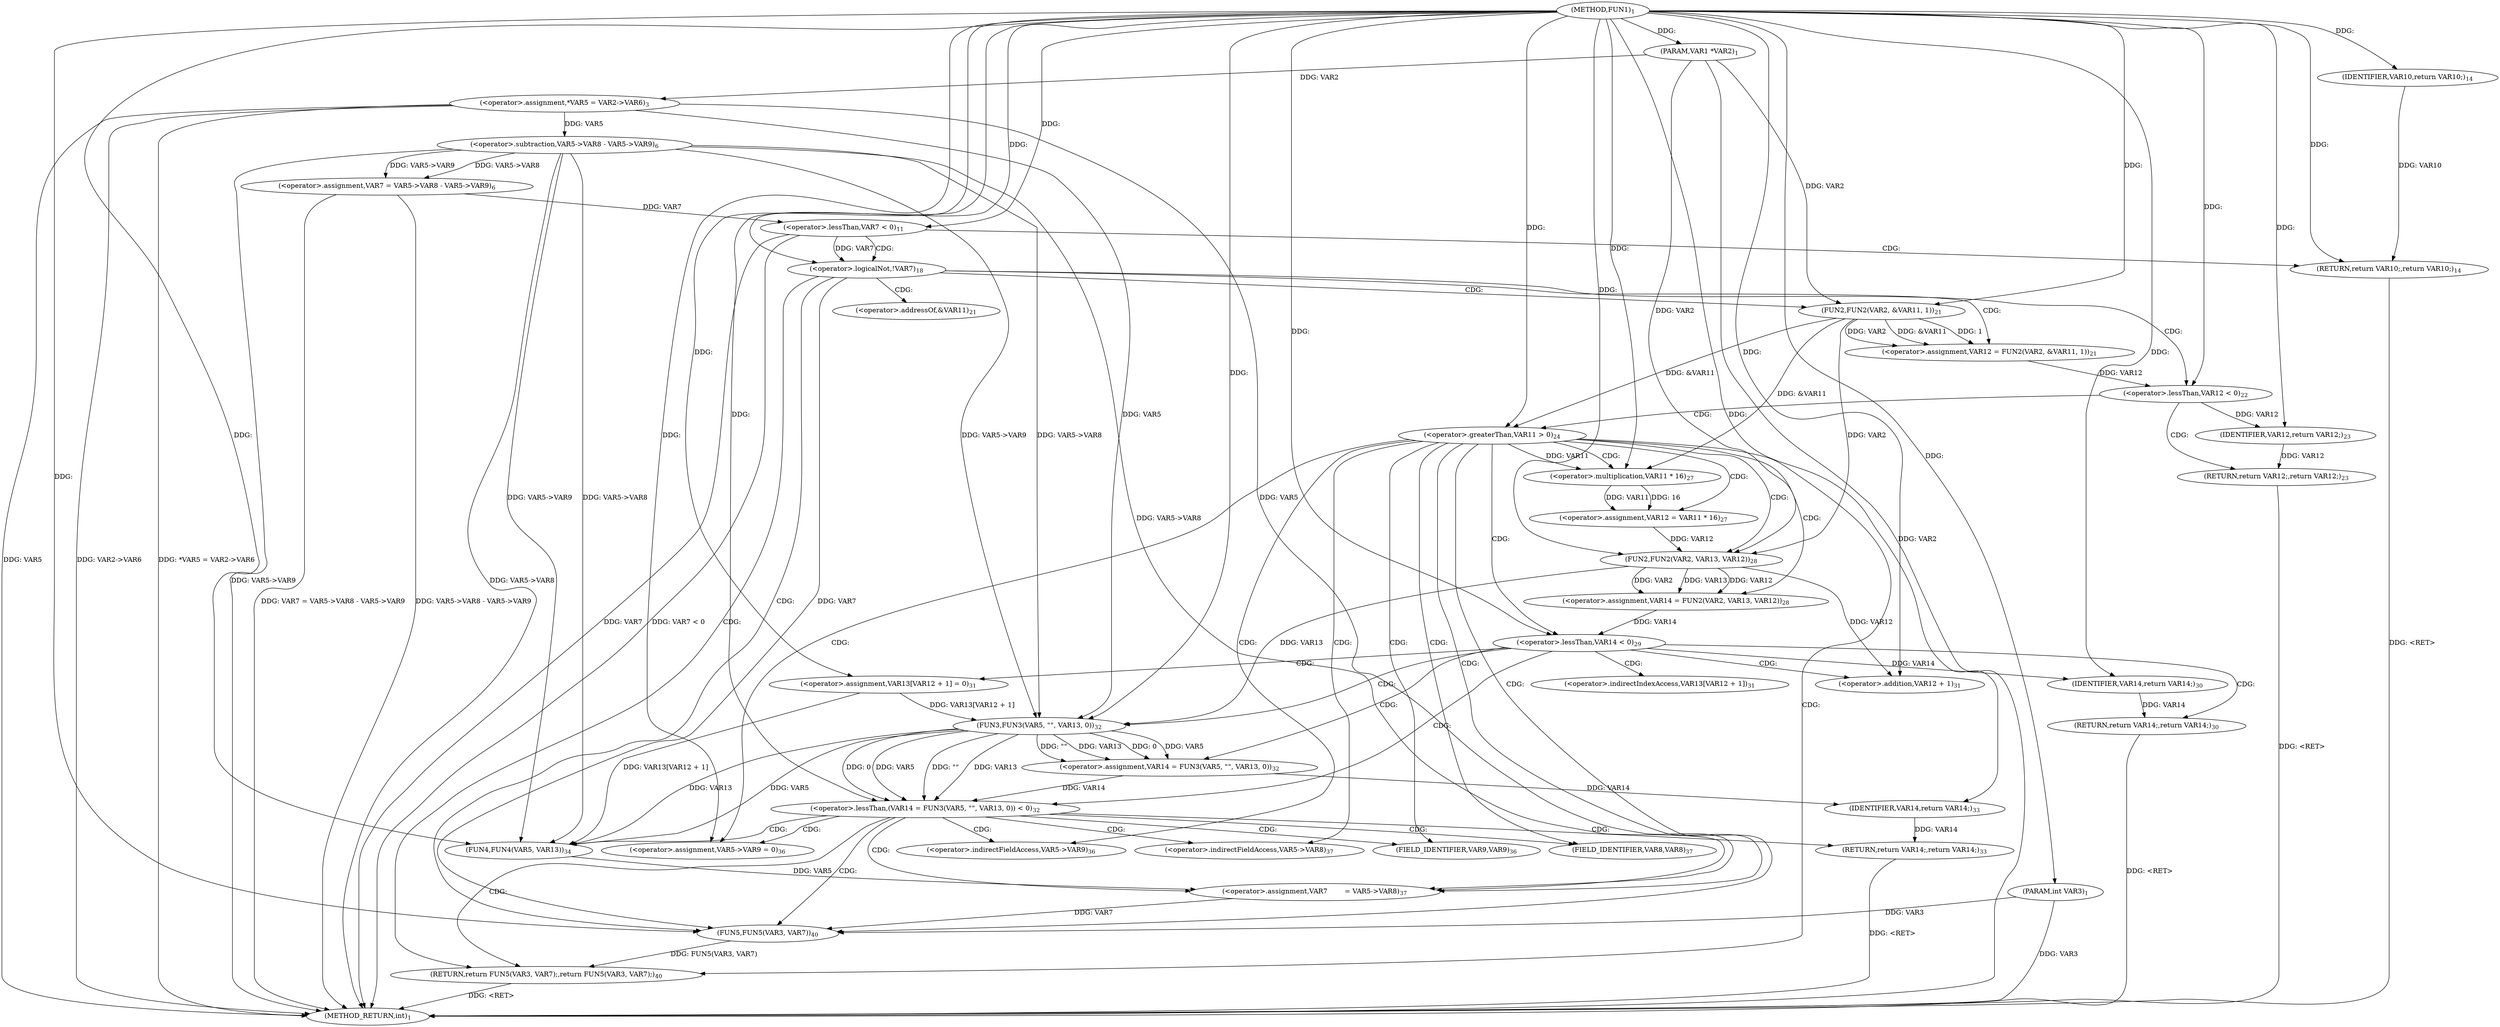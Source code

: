 digraph "FUN1" {  
"8" [label = <(METHOD,FUN1)<SUB>1</SUB>> ]
"117" [label = <(METHOD_RETURN,int)<SUB>1</SUB>> ]
"9" [label = <(PARAM,VAR1 *VAR2)<SUB>1</SUB>> ]
"10" [label = <(PARAM,int VAR3)<SUB>1</SUB>> ]
"13" [label = <(&lt;operator&gt;.assignment,*VAR5 = VAR2-&gt;VAR6)<SUB>3</SUB>> ]
"19" [label = <(&lt;operator&gt;.assignment,VAR7 = VAR5-&gt;VAR8 - VAR5-&gt;VAR9)<SUB>6</SUB>> ]
"113" [label = <(RETURN,return FUN5(VAR3, VAR7);,return FUN5(VAR3, VAR7);)<SUB>40</SUB>> ]
"29" [label = <(&lt;operator&gt;.lessThan,VAR7 &lt; 0)<SUB>11</SUB>> ]
"36" [label = <(&lt;operator&gt;.logicalNot,!VAR7)<SUB>18</SUB>> ]
"114" [label = <(FUN5,FUN5(VAR3, VAR7))<SUB>40</SUB>> ]
"21" [label = <(&lt;operator&gt;.subtraction,VAR5-&gt;VAR8 - VAR5-&gt;VAR9)<SUB>6</SUB>> ]
"33" [label = <(RETURN,return VAR10;,return VAR10;)<SUB>14</SUB>> ]
"41" [label = <(&lt;operator&gt;.assignment,VAR12 = FUN2(VAR2, &amp;VAR11, 1))<SUB>21</SUB>> ]
"103" [label = <(&lt;operator&gt;.assignment,VAR5-&gt;VAR9 = 0)<SUB>36</SUB>> ]
"108" [label = <(&lt;operator&gt;.assignment,VAR7        = VAR5-&gt;VAR8)<SUB>37</SUB>> ]
"34" [label = <(IDENTIFIER,VAR10,return VAR10;)<SUB>14</SUB>> ]
"49" [label = <(&lt;operator&gt;.lessThan,VAR12 &lt; 0)<SUB>22</SUB>> ]
"56" [label = <(&lt;operator&gt;.greaterThan,VAR11 &gt; 0)<SUB>24</SUB>> ]
"43" [label = <(FUN2,FUN2(VAR2, &amp;VAR11, 1))<SUB>21</SUB>> ]
"53" [label = <(RETURN,return VAR12;,return VAR12;)<SUB>23</SUB>> ]
"62" [label = <(&lt;operator&gt;.assignment,VAR12 = VAR11 * 16)<SUB>27</SUB>> ]
"67" [label = <(&lt;operator&gt;.assignment,VAR14 = FUN2(VAR2, VAR13, VAR12))<SUB>28</SUB>> ]
"80" [label = <(&lt;operator&gt;.assignment,VAR13[VAR12 + 1] = 0)<SUB>31</SUB>> ]
"100" [label = <(FUN4,FUN4(VAR5, VAR13))<SUB>34</SUB>> ]
"54" [label = <(IDENTIFIER,VAR12,return VAR12;)<SUB>23</SUB>> ]
"74" [label = <(&lt;operator&gt;.lessThan,VAR14 &lt; 0)<SUB>29</SUB>> ]
"88" [label = <(&lt;operator&gt;.lessThan,(VAR14 = FUN3(VAR5, &quot;&quot;, VAR13, 0)) &lt; 0)<SUB>32</SUB>> ]
"64" [label = <(&lt;operator&gt;.multiplication,VAR11 * 16)<SUB>27</SUB>> ]
"69" [label = <(FUN2,FUN2(VAR2, VAR13, VAR12))<SUB>28</SUB>> ]
"78" [label = <(RETURN,return VAR14;,return VAR14;)<SUB>30</SUB>> ]
"98" [label = <(RETURN,return VAR14;,return VAR14;)<SUB>33</SUB>> ]
"79" [label = <(IDENTIFIER,VAR14,return VAR14;)<SUB>30</SUB>> ]
"83" [label = <(&lt;operator&gt;.addition,VAR12 + 1)<SUB>31</SUB>> ]
"89" [label = <(&lt;operator&gt;.assignment,VAR14 = FUN3(VAR5, &quot;&quot;, VAR13, 0))<SUB>32</SUB>> ]
"99" [label = <(IDENTIFIER,VAR14,return VAR14;)<SUB>33</SUB>> ]
"91" [label = <(FUN3,FUN3(VAR5, &quot;&quot;, VAR13, 0))<SUB>32</SUB>> ]
"104" [label = <(&lt;operator&gt;.indirectFieldAccess,VAR5-&gt;VAR9)<SUB>36</SUB>> ]
"110" [label = <(&lt;operator&gt;.indirectFieldAccess,VAR5-&gt;VAR8)<SUB>37</SUB>> ]
"45" [label = <(&lt;operator&gt;.addressOf,&amp;VAR11)<SUB>21</SUB>> ]
"106" [label = <(FIELD_IDENTIFIER,VAR9,VAR9)<SUB>36</SUB>> ]
"112" [label = <(FIELD_IDENTIFIER,VAR8,VAR8)<SUB>37</SUB>> ]
"81" [label = <(&lt;operator&gt;.indirectIndexAccess,VAR13[VAR12 + 1])<SUB>31</SUB>> ]
  "33" -> "117"  [ label = "DDG: &lt;RET&gt;"] 
  "78" -> "117"  [ label = "DDG: &lt;RET&gt;"] 
  "113" -> "117"  [ label = "DDG: &lt;RET&gt;"] 
  "98" -> "117"  [ label = "DDG: &lt;RET&gt;"] 
  "53" -> "117"  [ label = "DDG: &lt;RET&gt;"] 
  "9" -> "117"  [ label = "DDG: VAR2"] 
  "10" -> "117"  [ label = "DDG: VAR3"] 
  "13" -> "117"  [ label = "DDG: VAR5"] 
  "13" -> "117"  [ label = "DDG: VAR2-&gt;VAR6"] 
  "13" -> "117"  [ label = "DDG: *VAR5 = VAR2-&gt;VAR6"] 
  "21" -> "117"  [ label = "DDG: VAR5-&gt;VAR8"] 
  "21" -> "117"  [ label = "DDG: VAR5-&gt;VAR9"] 
  "19" -> "117"  [ label = "DDG: VAR5-&gt;VAR8 - VAR5-&gt;VAR9"] 
  "19" -> "117"  [ label = "DDG: VAR7 = VAR5-&gt;VAR8 - VAR5-&gt;VAR9"] 
  "29" -> "117"  [ label = "DDG: VAR7"] 
  "29" -> "117"  [ label = "DDG: VAR7 &lt; 0"] 
  "8" -> "9"  [ label = "DDG: "] 
  "8" -> "10"  [ label = "DDG: "] 
  "9" -> "13"  [ label = "DDG: VAR2"] 
  "21" -> "19"  [ label = "DDG: VAR5-&gt;VAR8"] 
  "21" -> "19"  [ label = "DDG: VAR5-&gt;VAR9"] 
  "114" -> "113"  [ label = "DDG: FUN5(VAR3, VAR7)"] 
  "13" -> "21"  [ label = "DDG: VAR5"] 
  "19" -> "29"  [ label = "DDG: VAR7"] 
  "8" -> "29"  [ label = "DDG: "] 
  "34" -> "33"  [ label = "DDG: VAR10"] 
  "8" -> "33"  [ label = "DDG: "] 
  "29" -> "36"  [ label = "DDG: VAR7"] 
  "8" -> "36"  [ label = "DDG: "] 
  "43" -> "41"  [ label = "DDG: VAR2"] 
  "43" -> "41"  [ label = "DDG: &amp;VAR11"] 
  "43" -> "41"  [ label = "DDG: 1"] 
  "8" -> "103"  [ label = "DDG: "] 
  "13" -> "108"  [ label = "DDG: VAR5"] 
  "21" -> "108"  [ label = "DDG: VAR5-&gt;VAR8"] 
  "100" -> "108"  [ label = "DDG: VAR5"] 
  "10" -> "114"  [ label = "DDG: VAR3"] 
  "8" -> "114"  [ label = "DDG: "] 
  "36" -> "114"  [ label = "DDG: VAR7"] 
  "108" -> "114"  [ label = "DDG: VAR7"] 
  "8" -> "34"  [ label = "DDG: "] 
  "9" -> "43"  [ label = "DDG: VAR2"] 
  "8" -> "43"  [ label = "DDG: "] 
  "41" -> "49"  [ label = "DDG: VAR12"] 
  "8" -> "49"  [ label = "DDG: "] 
  "54" -> "53"  [ label = "DDG: VAR12"] 
  "43" -> "56"  [ label = "DDG: &amp;VAR11"] 
  "8" -> "56"  [ label = "DDG: "] 
  "64" -> "62"  [ label = "DDG: VAR11"] 
  "64" -> "62"  [ label = "DDG: 16"] 
  "69" -> "67"  [ label = "DDG: VAR2"] 
  "69" -> "67"  [ label = "DDG: VAR13"] 
  "69" -> "67"  [ label = "DDG: VAR12"] 
  "8" -> "80"  [ label = "DDG: "] 
  "49" -> "54"  [ label = "DDG: VAR12"] 
  "8" -> "54"  [ label = "DDG: "] 
  "21" -> "100"  [ label = "DDG: VAR5-&gt;VAR8"] 
  "21" -> "100"  [ label = "DDG: VAR5-&gt;VAR9"] 
  "91" -> "100"  [ label = "DDG: VAR5"] 
  "8" -> "100"  [ label = "DDG: "] 
  "80" -> "100"  [ label = "DDG: VAR13[VAR12 + 1]"] 
  "91" -> "100"  [ label = "DDG: VAR13"] 
  "43" -> "64"  [ label = "DDG: &amp;VAR11"] 
  "56" -> "64"  [ label = "DDG: VAR11"] 
  "8" -> "64"  [ label = "DDG: "] 
  "43" -> "69"  [ label = "DDG: VAR2"] 
  "8" -> "69"  [ label = "DDG: "] 
  "9" -> "69"  [ label = "DDG: VAR2"] 
  "62" -> "69"  [ label = "DDG: VAR12"] 
  "67" -> "74"  [ label = "DDG: VAR14"] 
  "8" -> "74"  [ label = "DDG: "] 
  "79" -> "78"  [ label = "DDG: VAR14"] 
  "89" -> "88"  [ label = "DDG: VAR14"] 
  "91" -> "88"  [ label = "DDG: VAR5"] 
  "91" -> "88"  [ label = "DDG: &quot;&quot;"] 
  "91" -> "88"  [ label = "DDG: VAR13"] 
  "91" -> "88"  [ label = "DDG: 0"] 
  "8" -> "88"  [ label = "DDG: "] 
  "99" -> "98"  [ label = "DDG: VAR14"] 
  "74" -> "79"  [ label = "DDG: VAR14"] 
  "8" -> "79"  [ label = "DDG: "] 
  "69" -> "83"  [ label = "DDG: VAR12"] 
  "8" -> "83"  [ label = "DDG: "] 
  "91" -> "89"  [ label = "DDG: VAR5"] 
  "91" -> "89"  [ label = "DDG: &quot;&quot;"] 
  "91" -> "89"  [ label = "DDG: VAR13"] 
  "91" -> "89"  [ label = "DDG: 0"] 
  "89" -> "99"  [ label = "DDG: VAR14"] 
  "8" -> "99"  [ label = "DDG: "] 
  "13" -> "91"  [ label = "DDG: VAR5"] 
  "21" -> "91"  [ label = "DDG: VAR5-&gt;VAR8"] 
  "21" -> "91"  [ label = "DDG: VAR5-&gt;VAR9"] 
  "8" -> "91"  [ label = "DDG: "] 
  "69" -> "91"  [ label = "DDG: VAR13"] 
  "80" -> "91"  [ label = "DDG: VAR13[VAR12 + 1]"] 
  "29" -> "33"  [ label = "CDG: "] 
  "29" -> "36"  [ label = "CDG: "] 
  "36" -> "49"  [ label = "CDG: "] 
  "36" -> "113"  [ label = "CDG: "] 
  "36" -> "114"  [ label = "CDG: "] 
  "36" -> "45"  [ label = "CDG: "] 
  "36" -> "43"  [ label = "CDG: "] 
  "36" -> "41"  [ label = "CDG: "] 
  "49" -> "56"  [ label = "CDG: "] 
  "49" -> "53"  [ label = "CDG: "] 
  "56" -> "64"  [ label = "CDG: "] 
  "56" -> "113"  [ label = "CDG: "] 
  "56" -> "114"  [ label = "CDG: "] 
  "56" -> "103"  [ label = "CDG: "] 
  "56" -> "69"  [ label = "CDG: "] 
  "56" -> "67"  [ label = "CDG: "] 
  "56" -> "104"  [ label = "CDG: "] 
  "56" -> "74"  [ label = "CDG: "] 
  "56" -> "106"  [ label = "CDG: "] 
  "56" -> "112"  [ label = "CDG: "] 
  "56" -> "110"  [ label = "CDG: "] 
  "56" -> "108"  [ label = "CDG: "] 
  "56" -> "62"  [ label = "CDG: "] 
  "74" -> "89"  [ label = "CDG: "] 
  "74" -> "81"  [ label = "CDG: "] 
  "74" -> "91"  [ label = "CDG: "] 
  "74" -> "80"  [ label = "CDG: "] 
  "74" -> "83"  [ label = "CDG: "] 
  "74" -> "88"  [ label = "CDG: "] 
  "74" -> "78"  [ label = "CDG: "] 
  "88" -> "98"  [ label = "CDG: "] 
  "88" -> "113"  [ label = "CDG: "] 
  "88" -> "114"  [ label = "CDG: "] 
  "88" -> "103"  [ label = "CDG: "] 
  "88" -> "104"  [ label = "CDG: "] 
  "88" -> "106"  [ label = "CDG: "] 
  "88" -> "112"  [ label = "CDG: "] 
  "88" -> "100"  [ label = "CDG: "] 
  "88" -> "110"  [ label = "CDG: "] 
  "88" -> "108"  [ label = "CDG: "] 
}
